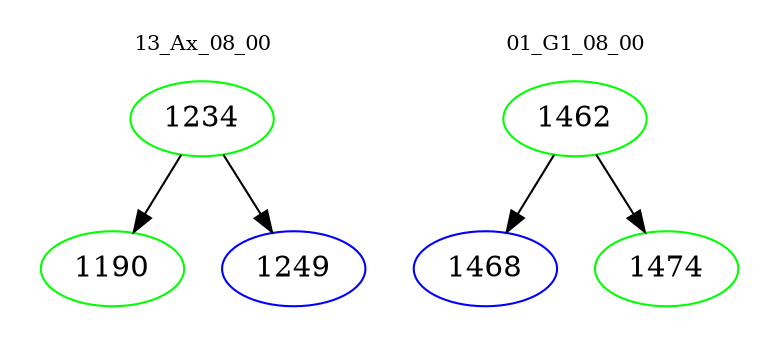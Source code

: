 digraph{
subgraph cluster_0 {
color = white
label = "13_Ax_08_00";
fontsize=10;
T0_1234 [label="1234", color="green"]
T0_1234 -> T0_1190 [color="black"]
T0_1190 [label="1190", color="green"]
T0_1234 -> T0_1249 [color="black"]
T0_1249 [label="1249", color="blue"]
}
subgraph cluster_1 {
color = white
label = "01_G1_08_00";
fontsize=10;
T1_1462 [label="1462", color="green"]
T1_1462 -> T1_1468 [color="black"]
T1_1468 [label="1468", color="blue"]
T1_1462 -> T1_1474 [color="black"]
T1_1474 [label="1474", color="green"]
}
}
